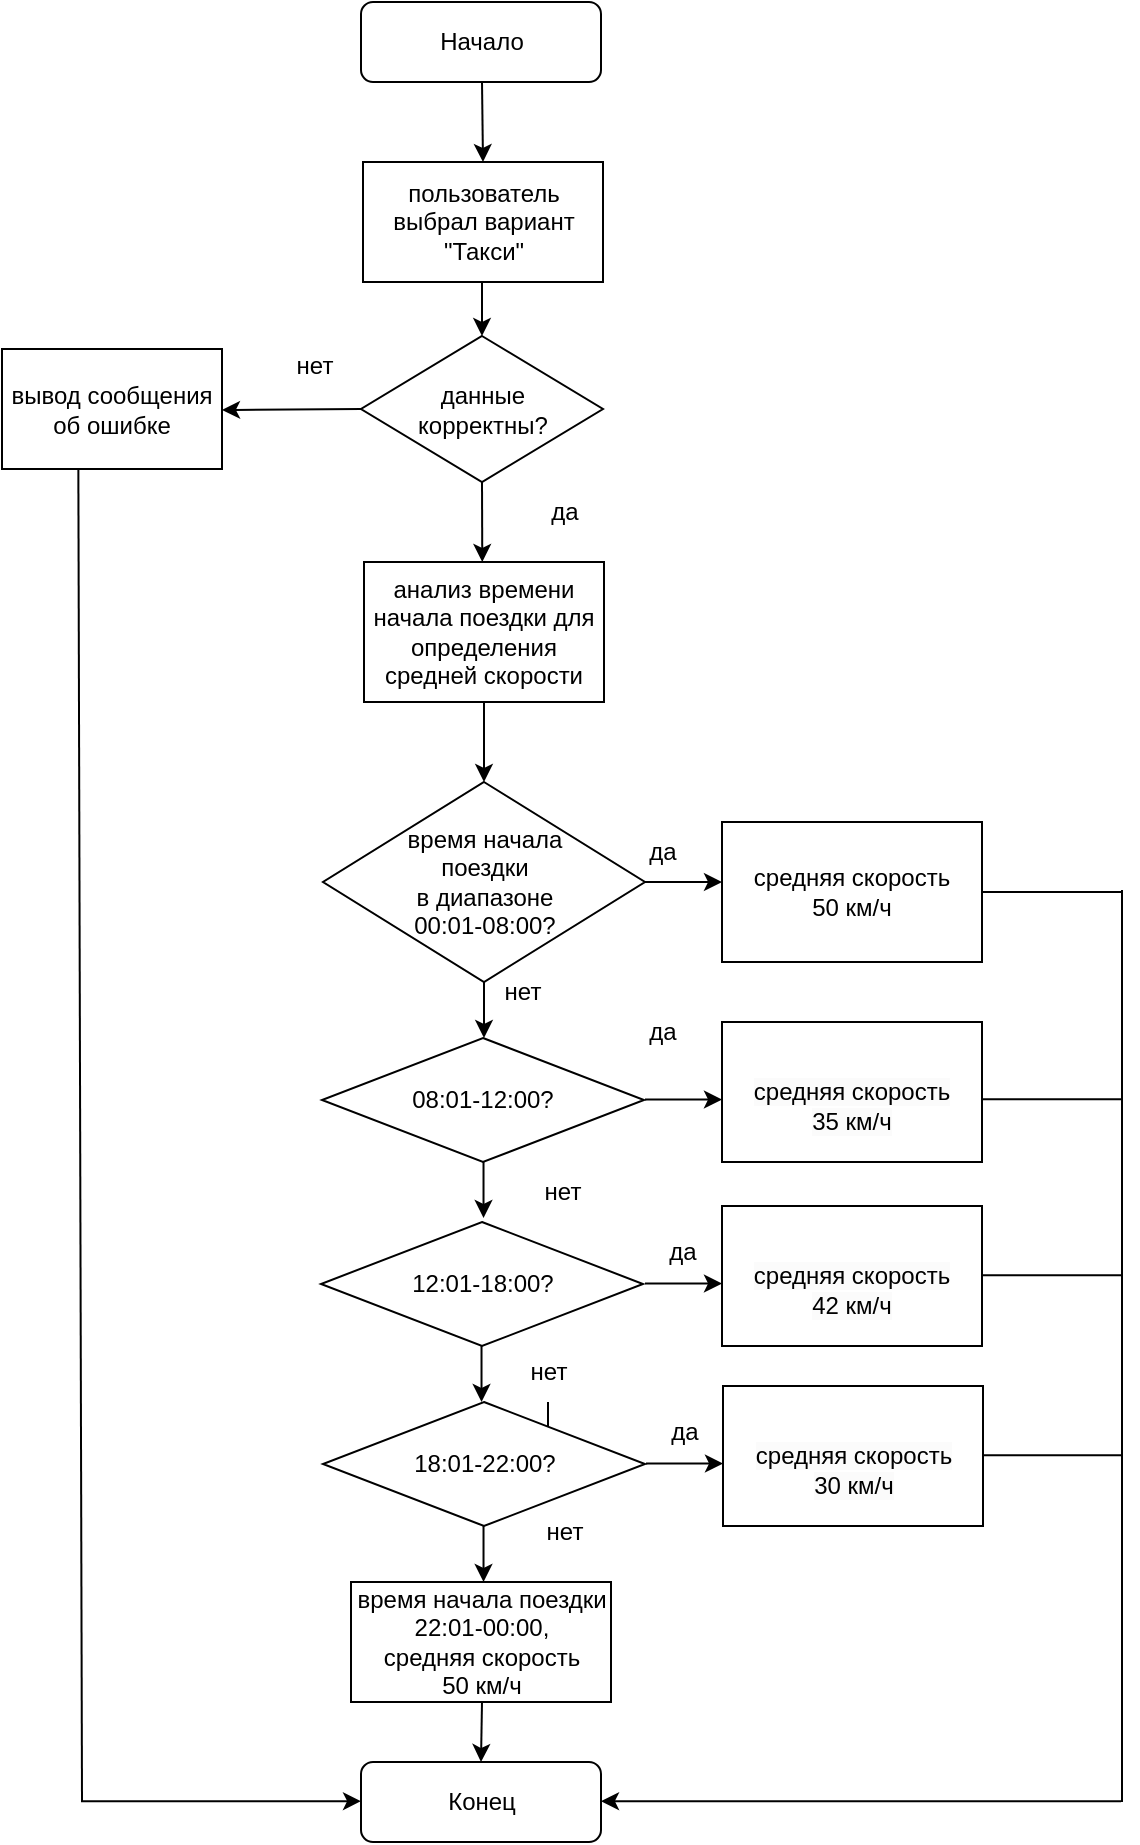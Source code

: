 <mxfile version="21.2.1" type="github" pages="2">
  <diagram id="C5RBs43oDa-KdzZeNtuy" name="выбор скорости">
    <mxGraphModel dx="1247" dy="692" grid="1" gridSize="10" guides="1" tooltips="1" connect="1" arrows="1" fold="1" page="1" pageScale="1" pageWidth="827" pageHeight="1169" math="0" shadow="0">
      <root>
        <mxCell id="WIyWlLk6GJQsqaUBKTNV-0" />
        <mxCell id="WIyWlLk6GJQsqaUBKTNV-1" parent="WIyWlLk6GJQsqaUBKTNV-0" />
        <mxCell id="m7vEDp3PDKTlhW1fVyWn-32" value="Начало" style="rounded=1;whiteSpace=wrap;html=1;" vertex="1" parent="WIyWlLk6GJQsqaUBKTNV-1">
          <mxGeometry x="299.5" y="60" width="120" height="40" as="geometry" />
        </mxCell>
        <mxCell id="m7vEDp3PDKTlhW1fVyWn-37" value="пользователь выбрал вариант &quot;Такси&quot;" style="rounded=0;whiteSpace=wrap;html=1;" vertex="1" parent="WIyWlLk6GJQsqaUBKTNV-1">
          <mxGeometry x="300.5" y="140" width="120" height="60" as="geometry" />
        </mxCell>
        <mxCell id="m7vEDp3PDKTlhW1fVyWn-38" value="данные &lt;br&gt;корректны?" style="rhombus;whiteSpace=wrap;html=1;" vertex="1" parent="WIyWlLk6GJQsqaUBKTNV-1">
          <mxGeometry x="299.5" y="227" width="121" height="73" as="geometry" />
        </mxCell>
        <mxCell id="m7vEDp3PDKTlhW1fVyWn-39" value="" style="endArrow=classic;html=1;rounded=0;exitX=0;exitY=0.5;exitDx=0;exitDy=0;" edge="1" parent="WIyWlLk6GJQsqaUBKTNV-1" source="m7vEDp3PDKTlhW1fVyWn-38">
          <mxGeometry width="50" height="50" relative="1" as="geometry">
            <mxPoint x="299" y="206" as="sourcePoint" />
            <mxPoint x="230" y="264" as="targetPoint" />
          </mxGeometry>
        </mxCell>
        <mxCell id="m7vEDp3PDKTlhW1fVyWn-40" value="нет" style="text;html=1;align=center;verticalAlign=middle;resizable=0;points=[];autosize=1;strokeColor=none;fillColor=none;" vertex="1" parent="WIyWlLk6GJQsqaUBKTNV-1">
          <mxGeometry x="256" y="227" width="40" height="30" as="geometry" />
        </mxCell>
        <mxCell id="m7vEDp3PDKTlhW1fVyWn-41" value="вывод сообщения об ошибке" style="rounded=0;whiteSpace=wrap;html=1;" vertex="1" parent="WIyWlLk6GJQsqaUBKTNV-1">
          <mxGeometry x="120" y="233.5" width="110" height="60" as="geometry" />
        </mxCell>
        <mxCell id="m7vEDp3PDKTlhW1fVyWn-46" value="время начала&lt;br&gt;поездки&lt;br&gt;в диапазоне&lt;br&gt;00:01-08:00?" style="rhombus;whiteSpace=wrap;html=1;" vertex="1" parent="WIyWlLk6GJQsqaUBKTNV-1">
          <mxGeometry x="280.5" y="450" width="161" height="100" as="geometry" />
        </mxCell>
        <mxCell id="m7vEDp3PDKTlhW1fVyWn-50" value="" style="endArrow=classic;html=1;rounded=0;exitX=0.5;exitY=1;exitDx=0;exitDy=0;" edge="1" parent="WIyWlLk6GJQsqaUBKTNV-1" source="m7vEDp3PDKTlhW1fVyWn-44">
          <mxGeometry width="410" height="273" relative="1" as="geometry">
            <mxPoint x="360.66" y="507" as="sourcePoint" />
            <mxPoint x="361" y="450" as="targetPoint" />
          </mxGeometry>
        </mxCell>
        <mxCell id="m7vEDp3PDKTlhW1fVyWn-44" value="анализ времени начала поездки для определения средней скорости" style="rounded=0;whiteSpace=wrap;html=1;" vertex="1" parent="WIyWlLk6GJQsqaUBKTNV-1">
          <mxGeometry x="301" y="340" width="120" height="70" as="geometry" />
        </mxCell>
        <mxCell id="m7vEDp3PDKTlhW1fVyWn-60" value="" style="endArrow=classic;html=1;rounded=0;" edge="1" parent="WIyWlLk6GJQsqaUBKTNV-1">
          <mxGeometry width="50" height="50" relative="1" as="geometry">
            <mxPoint x="441.5" y="500" as="sourcePoint" />
            <mxPoint x="480" y="500" as="targetPoint" />
          </mxGeometry>
        </mxCell>
        <mxCell id="m7vEDp3PDKTlhW1fVyWn-61" value="да" style="text;html=1;align=center;verticalAlign=middle;resizable=0;points=[];autosize=1;strokeColor=none;fillColor=none;" vertex="1" parent="WIyWlLk6GJQsqaUBKTNV-1">
          <mxGeometry x="430" y="470" width="40" height="30" as="geometry" />
        </mxCell>
        <mxCell id="m7vEDp3PDKTlhW1fVyWn-62" value="средняя скорость&lt;br&gt;50 км/ч" style="rounded=0;whiteSpace=wrap;html=1;" vertex="1" parent="WIyWlLk6GJQsqaUBKTNV-1">
          <mxGeometry x="480" y="470" width="130" height="70" as="geometry" />
        </mxCell>
        <mxCell id="m7vEDp3PDKTlhW1fVyWn-67" value="" style="endArrow=classic;html=1;rounded=0;exitX=0.5;exitY=1;exitDx=0;exitDy=0;" edge="1" parent="WIyWlLk6GJQsqaUBKTNV-1" source="m7vEDp3PDKTlhW1fVyWn-46">
          <mxGeometry width="50" height="50" relative="1" as="geometry">
            <mxPoint x="470" y="530" as="sourcePoint" />
            <mxPoint x="361" y="578" as="targetPoint" />
          </mxGeometry>
        </mxCell>
        <mxCell id="m7vEDp3PDKTlhW1fVyWn-69" value="нет" style="text;html=1;align=center;verticalAlign=middle;resizable=0;points=[];autosize=1;strokeColor=none;fillColor=none;" vertex="1" parent="WIyWlLk6GJQsqaUBKTNV-1">
          <mxGeometry x="360" y="540" width="40" height="30" as="geometry" />
        </mxCell>
        <mxCell id="m7vEDp3PDKTlhW1fVyWn-71" value="08:01-12:00?" style="rhombus;whiteSpace=wrap;html=1;" vertex="1" parent="WIyWlLk6GJQsqaUBKTNV-1">
          <mxGeometry x="280" y="578" width="161" height="62" as="geometry" />
        </mxCell>
        <mxCell id="m7vEDp3PDKTlhW1fVyWn-72" value="" style="endArrow=classic;html=1;rounded=0;" edge="1" parent="WIyWlLk6GJQsqaUBKTNV-1">
          <mxGeometry width="50" height="50" relative="1" as="geometry">
            <mxPoint x="441.5" y="608.76" as="sourcePoint" />
            <mxPoint x="480" y="608.76" as="targetPoint" />
          </mxGeometry>
        </mxCell>
        <mxCell id="m7vEDp3PDKTlhW1fVyWn-73" value="&lt;br&gt;&lt;span style=&quot;color: rgb(0, 0, 0); font-family: Helvetica; font-size: 12px; font-style: normal; font-variant-ligatures: normal; font-variant-caps: normal; font-weight: 400; letter-spacing: normal; orphans: 2; text-align: center; text-indent: 0px; text-transform: none; widows: 2; word-spacing: 0px; -webkit-text-stroke-width: 0px; background-color: rgb(251, 251, 251); text-decoration-thickness: initial; text-decoration-style: initial; text-decoration-color: initial; float: none; display: inline !important;&quot;&gt;средняя скорость&lt;br&gt;35 км/ч&lt;/span&gt;" style="rounded=0;whiteSpace=wrap;html=1;" vertex="1" parent="WIyWlLk6GJQsqaUBKTNV-1">
          <mxGeometry x="480" y="570" width="130" height="70" as="geometry" />
        </mxCell>
        <mxCell id="m7vEDp3PDKTlhW1fVyWn-74" value="да" style="text;html=1;align=center;verticalAlign=middle;resizable=0;points=[];autosize=1;strokeColor=none;fillColor=none;" vertex="1" parent="WIyWlLk6GJQsqaUBKTNV-1">
          <mxGeometry x="430" y="560" width="40" height="30" as="geometry" />
        </mxCell>
        <mxCell id="m7vEDp3PDKTlhW1fVyWn-75" value="" style="endArrow=classic;html=1;rounded=0;exitX=0.5;exitY=1;exitDx=0;exitDy=0;" edge="1" parent="WIyWlLk6GJQsqaUBKTNV-1">
          <mxGeometry width="50" height="50" relative="1" as="geometry">
            <mxPoint x="360.76" y="640" as="sourcePoint" />
            <mxPoint x="360.76" y="668" as="targetPoint" />
          </mxGeometry>
        </mxCell>
        <mxCell id="m7vEDp3PDKTlhW1fVyWn-76" value="нет" style="text;html=1;align=center;verticalAlign=middle;resizable=0;points=[];autosize=1;strokeColor=none;fillColor=none;" vertex="1" parent="WIyWlLk6GJQsqaUBKTNV-1">
          <mxGeometry x="380" y="640" width="40" height="30" as="geometry" />
        </mxCell>
        <mxCell id="m7vEDp3PDKTlhW1fVyWn-78" value="12:01-18:00?" style="rhombus;whiteSpace=wrap;html=1;" vertex="1" parent="WIyWlLk6GJQsqaUBKTNV-1">
          <mxGeometry x="279.5" y="670" width="161" height="62" as="geometry" />
        </mxCell>
        <mxCell id="m7vEDp3PDKTlhW1fVyWn-79" value="" style="endArrow=classic;html=1;rounded=0;" edge="1" parent="WIyWlLk6GJQsqaUBKTNV-1">
          <mxGeometry width="50" height="50" relative="1" as="geometry">
            <mxPoint x="441.5" y="700.76" as="sourcePoint" />
            <mxPoint x="480" y="700.76" as="targetPoint" />
          </mxGeometry>
        </mxCell>
        <mxCell id="m7vEDp3PDKTlhW1fVyWn-80" value="&lt;br&gt;&lt;span style=&quot;color: rgb(0, 0, 0); font-family: Helvetica; font-size: 12px; font-style: normal; font-variant-ligatures: normal; font-variant-caps: normal; font-weight: 400; letter-spacing: normal; orphans: 2; text-align: center; text-indent: 0px; text-transform: none; widows: 2; word-spacing: 0px; -webkit-text-stroke-width: 0px; background-color: rgb(251, 251, 251); text-decoration-thickness: initial; text-decoration-style: initial; text-decoration-color: initial; float: none; display: inline !important;&quot;&gt;средняя скорость&lt;br&gt;42 км/ч&lt;/span&gt;" style="rounded=0;whiteSpace=wrap;html=1;" vertex="1" parent="WIyWlLk6GJQsqaUBKTNV-1">
          <mxGeometry x="480" y="662" width="130" height="70" as="geometry" />
        </mxCell>
        <mxCell id="m7vEDp3PDKTlhW1fVyWn-81" value="" style="endArrow=classic;html=1;rounded=0;exitX=0.5;exitY=1;exitDx=0;exitDy=0;" edge="1" parent="WIyWlLk6GJQsqaUBKTNV-1">
          <mxGeometry width="50" height="50" relative="1" as="geometry">
            <mxPoint x="359.76" y="732" as="sourcePoint" />
            <mxPoint x="359.76" y="760" as="targetPoint" />
          </mxGeometry>
        </mxCell>
        <mxCell id="MwBAbuxJ3wHfdtHK_xG5-9" value="" style="edgeStyle=orthogonalEdgeStyle;rounded=0;orthogonalLoop=1;jettySize=auto;html=1;" edge="1" parent="WIyWlLk6GJQsqaUBKTNV-1" source="m7vEDp3PDKTlhW1fVyWn-83" target="MwBAbuxJ3wHfdtHK_xG5-2">
          <mxGeometry relative="1" as="geometry" />
        </mxCell>
        <mxCell id="m7vEDp3PDKTlhW1fVyWn-83" value="нет" style="text;html=1;align=center;verticalAlign=middle;resizable=0;points=[];autosize=1;strokeColor=none;fillColor=none;" vertex="1" parent="WIyWlLk6GJQsqaUBKTNV-1">
          <mxGeometry x="373" y="730" width="40" height="30" as="geometry" />
        </mxCell>
        <mxCell id="m7vEDp3PDKTlhW1fVyWn-84" value="да" style="text;html=1;align=center;verticalAlign=middle;resizable=0;points=[];autosize=1;strokeColor=none;fillColor=none;" vertex="1" parent="WIyWlLk6GJQsqaUBKTNV-1">
          <mxGeometry x="440" y="670" width="40" height="30" as="geometry" />
        </mxCell>
        <mxCell id="m7vEDp3PDKTlhW1fVyWn-86" value="время начала поездки 22:01-00:00,&lt;br&gt;средняя скорость&lt;br&gt;50 км/ч" style="rounded=0;whiteSpace=wrap;html=1;" vertex="1" parent="WIyWlLk6GJQsqaUBKTNV-1">
          <mxGeometry x="294.5" y="850" width="130" height="60" as="geometry" />
        </mxCell>
        <mxCell id="IKG39ML8uWGZI7m-kIaF-2" value="" style="endArrow=classic;html=1;rounded=0;entryX=0.5;entryY=0;entryDx=0;entryDy=0;" edge="1" parent="WIyWlLk6GJQsqaUBKTNV-1" target="m7vEDp3PDKTlhW1fVyWn-37">
          <mxGeometry width="50" height="50" relative="1" as="geometry">
            <mxPoint x="360" y="100" as="sourcePoint" />
            <mxPoint x="440" y="120" as="targetPoint" />
          </mxGeometry>
        </mxCell>
        <mxCell id="IKG39ML8uWGZI7m-kIaF-3" value="" style="endArrow=classic;html=1;rounded=0;" edge="1" parent="WIyWlLk6GJQsqaUBKTNV-1">
          <mxGeometry width="50" height="50" relative="1" as="geometry">
            <mxPoint x="360" y="200" as="sourcePoint" />
            <mxPoint x="360" y="227" as="targetPoint" />
          </mxGeometry>
        </mxCell>
        <mxCell id="IKG39ML8uWGZI7m-kIaF-4" value="" style="endArrow=classic;html=1;rounded=0;" edge="1" parent="WIyWlLk6GJQsqaUBKTNV-1">
          <mxGeometry width="50" height="50" relative="1" as="geometry">
            <mxPoint x="360" y="300" as="sourcePoint" />
            <mxPoint x="360.14" y="340" as="targetPoint" />
          </mxGeometry>
        </mxCell>
        <mxCell id="IKG39ML8uWGZI7m-kIaF-5" value="да" style="text;html=1;align=center;verticalAlign=middle;resizable=0;points=[];autosize=1;strokeColor=none;fillColor=none;" vertex="1" parent="WIyWlLk6GJQsqaUBKTNV-1">
          <mxGeometry x="381" y="300" width="40" height="30" as="geometry" />
        </mxCell>
        <mxCell id="m7vEDp3PDKTlhW1fVyWn-33" value="Конец" style="rounded=1;whiteSpace=wrap;html=1;" vertex="1" parent="WIyWlLk6GJQsqaUBKTNV-1">
          <mxGeometry x="299.5" y="940" width="120" height="40" as="geometry" />
        </mxCell>
        <mxCell id="CSSnN474RRj8DlI3OBkh-0" value="" style="endArrow=none;html=1;rounded=0;exitX=1;exitY=0.5;exitDx=0;exitDy=0;" edge="1" parent="WIyWlLk6GJQsqaUBKTNV-1">
          <mxGeometry width="50" height="50" relative="1" as="geometry">
            <mxPoint x="610" y="505" as="sourcePoint" />
            <mxPoint x="680" y="505" as="targetPoint" />
          </mxGeometry>
        </mxCell>
        <mxCell id="CSSnN474RRj8DlI3OBkh-1" value="" style="endArrow=none;html=1;rounded=0;exitX=1;exitY=0.5;exitDx=0;exitDy=0;" edge="1" parent="WIyWlLk6GJQsqaUBKTNV-1">
          <mxGeometry width="50" height="50" relative="1" as="geometry">
            <mxPoint x="610" y="608.66" as="sourcePoint" />
            <mxPoint x="680" y="608.66" as="targetPoint" />
          </mxGeometry>
        </mxCell>
        <mxCell id="CSSnN474RRj8DlI3OBkh-2" value="" style="endArrow=none;html=1;rounded=0;exitX=1;exitY=0.5;exitDx=0;exitDy=0;" edge="1" parent="WIyWlLk6GJQsqaUBKTNV-1">
          <mxGeometry width="50" height="50" relative="1" as="geometry">
            <mxPoint x="610" y="696.66" as="sourcePoint" />
            <mxPoint x="680" y="696.66" as="targetPoint" />
          </mxGeometry>
        </mxCell>
        <mxCell id="CSSnN474RRj8DlI3OBkh-3" value="" style="endArrow=none;html=1;rounded=0;" edge="1" parent="WIyWlLk6GJQsqaUBKTNV-1">
          <mxGeometry width="50" height="50" relative="1" as="geometry">
            <mxPoint x="680" y="960" as="sourcePoint" />
            <mxPoint x="680" y="504" as="targetPoint" />
          </mxGeometry>
        </mxCell>
        <mxCell id="CSSnN474RRj8DlI3OBkh-4" value="" style="endArrow=classic;html=1;rounded=0;" edge="1" parent="WIyWlLk6GJQsqaUBKTNV-1">
          <mxGeometry width="50" height="50" relative="1" as="geometry">
            <mxPoint x="679.5" y="959.57" as="sourcePoint" />
            <mxPoint x="419.5" y="959.57" as="targetPoint" />
          </mxGeometry>
        </mxCell>
        <mxCell id="CSSnN474RRj8DlI3OBkh-5" value="" style="endArrow=none;html=1;rounded=0;entryX=0.347;entryY=0.991;entryDx=0;entryDy=0;entryPerimeter=0;" edge="1" parent="WIyWlLk6GJQsqaUBKTNV-1" target="m7vEDp3PDKTlhW1fVyWn-41">
          <mxGeometry width="50" height="50" relative="1" as="geometry">
            <mxPoint x="160" y="960" as="sourcePoint" />
            <mxPoint x="160" y="233" as="targetPoint" />
          </mxGeometry>
        </mxCell>
        <mxCell id="CSSnN474RRj8DlI3OBkh-6" value="" style="endArrow=classic;html=1;rounded=0;" edge="1" parent="WIyWlLk6GJQsqaUBKTNV-1">
          <mxGeometry width="50" height="50" relative="1" as="geometry">
            <mxPoint x="159.5" y="959.57" as="sourcePoint" />
            <mxPoint x="299.5" y="959.57" as="targetPoint" />
          </mxGeometry>
        </mxCell>
        <mxCell id="MwBAbuxJ3wHfdtHK_xG5-2" value="18:01-22:00?" style="rhombus;whiteSpace=wrap;html=1;" vertex="1" parent="WIyWlLk6GJQsqaUBKTNV-1">
          <mxGeometry x="280.5" y="760" width="161" height="62" as="geometry" />
        </mxCell>
        <mxCell id="MwBAbuxJ3wHfdtHK_xG5-3" value="" style="endArrow=classic;html=1;rounded=0;exitX=0.5;exitY=1;exitDx=0;exitDy=0;" edge="1" parent="WIyWlLk6GJQsqaUBKTNV-1">
          <mxGeometry width="50" height="50" relative="1" as="geometry">
            <mxPoint x="360.76" y="822" as="sourcePoint" />
            <mxPoint x="360.76" y="850" as="targetPoint" />
          </mxGeometry>
        </mxCell>
        <mxCell id="MwBAbuxJ3wHfdtHK_xG5-4" value="нет" style="text;html=1;align=center;verticalAlign=middle;resizable=0;points=[];autosize=1;strokeColor=none;fillColor=none;" vertex="1" parent="WIyWlLk6GJQsqaUBKTNV-1">
          <mxGeometry x="381" y="810" width="40" height="30" as="geometry" />
        </mxCell>
        <mxCell id="MwBAbuxJ3wHfdtHK_xG5-5" value="" style="endArrow=classic;html=1;rounded=0;" edge="1" parent="WIyWlLk6GJQsqaUBKTNV-1">
          <mxGeometry width="50" height="50" relative="1" as="geometry">
            <mxPoint x="442" y="790.76" as="sourcePoint" />
            <mxPoint x="480.5" y="790.76" as="targetPoint" />
          </mxGeometry>
        </mxCell>
        <mxCell id="MwBAbuxJ3wHfdtHK_xG5-6" value="&lt;br&gt;&lt;span style=&quot;color: rgb(0, 0, 0); font-family: Helvetica; font-size: 12px; font-style: normal; font-variant-ligatures: normal; font-variant-caps: normal; font-weight: 400; letter-spacing: normal; orphans: 2; text-align: center; text-indent: 0px; text-transform: none; widows: 2; word-spacing: 0px; -webkit-text-stroke-width: 0px; background-color: rgb(251, 251, 251); text-decoration-thickness: initial; text-decoration-style: initial; text-decoration-color: initial; float: none; display: inline !important;&quot;&gt;средняя скорость&lt;br&gt;30 км/ч&lt;/span&gt;" style="rounded=0;whiteSpace=wrap;html=1;" vertex="1" parent="WIyWlLk6GJQsqaUBKTNV-1">
          <mxGeometry x="480.5" y="752" width="130" height="70" as="geometry" />
        </mxCell>
        <mxCell id="MwBAbuxJ3wHfdtHK_xG5-7" value="да" style="text;html=1;align=center;verticalAlign=middle;resizable=0;points=[];autosize=1;strokeColor=none;fillColor=none;" vertex="1" parent="WIyWlLk6GJQsqaUBKTNV-1">
          <mxGeometry x="440.5" y="760" width="40" height="30" as="geometry" />
        </mxCell>
        <mxCell id="MwBAbuxJ3wHfdtHK_xG5-8" value="" style="endArrow=none;html=1;rounded=0;exitX=1;exitY=0.5;exitDx=0;exitDy=0;" edge="1" parent="WIyWlLk6GJQsqaUBKTNV-1">
          <mxGeometry width="50" height="50" relative="1" as="geometry">
            <mxPoint x="610.5" y="786.66" as="sourcePoint" />
            <mxPoint x="680.5" y="786.66" as="targetPoint" />
          </mxGeometry>
        </mxCell>
        <mxCell id="MwBAbuxJ3wHfdtHK_xG5-10" value="" style="endArrow=classic;html=1;rounded=0;entryX=0.5;entryY=0;entryDx=0;entryDy=0;" edge="1" parent="WIyWlLk6GJQsqaUBKTNV-1" target="m7vEDp3PDKTlhW1fVyWn-33">
          <mxGeometry width="50" height="50" relative="1" as="geometry">
            <mxPoint x="360" y="910" as="sourcePoint" />
            <mxPoint x="370.76" y="860" as="targetPoint" />
          </mxGeometry>
        </mxCell>
      </root>
    </mxGraphModel>
  </diagram>
  <diagram name="со стоимостью" id="iNjWb5DcBznVIpPfjn6B">
    <mxGraphModel dx="925" dy="514" grid="1" gridSize="10" guides="1" tooltips="1" connect="1" arrows="1" fold="1" page="1" pageScale="1" pageWidth="827" pageHeight="1169" math="0" shadow="0">
      <root>
        <mxCell id="S9OhtnVTu_zhAQSk6_er-0" />
        <mxCell id="S9OhtnVTu_zhAQSk6_er-1" parent="S9OhtnVTu_zhAQSk6_er-0" />
        <mxCell id="S9OhtnVTu_zhAQSk6_er-2" value="Начало" style="rounded=1;whiteSpace=wrap;html=1;" vertex="1" parent="S9OhtnVTu_zhAQSk6_er-1">
          <mxGeometry x="300" y="10" width="120" height="40" as="geometry" />
        </mxCell>
        <mxCell id="S9OhtnVTu_zhAQSk6_er-3" value="Конец" style="rounded=1;whiteSpace=wrap;html=1;" vertex="1" parent="S9OhtnVTu_zhAQSk6_er-1">
          <mxGeometry x="293" y="1050" width="120" height="40" as="geometry" />
        </mxCell>
        <mxCell id="S9OhtnVTu_zhAQSk6_er-7" value="пользователь выбрал вариант &quot;Такси&quot;" style="rounded=0;whiteSpace=wrap;html=1;" vertex="1" parent="S9OhtnVTu_zhAQSk6_er-1">
          <mxGeometry x="300" y="80" width="120" height="60" as="geometry" />
        </mxCell>
        <mxCell id="S9OhtnVTu_zhAQSk6_er-8" value="данные &lt;br&gt;корректны?" style="rhombus;whiteSpace=wrap;html=1;" vertex="1" parent="S9OhtnVTu_zhAQSk6_er-1">
          <mxGeometry x="299" y="163" width="121" height="80" as="geometry" />
        </mxCell>
        <mxCell id="S9OhtnVTu_zhAQSk6_er-9" value="" style="endArrow=classic;html=1;rounded=0;exitX=0;exitY=0.5;exitDx=0;exitDy=0;entryX=1;entryY=0.5;entryDx=0;entryDy=0;" edge="1" parent="S9OhtnVTu_zhAQSk6_er-1" source="S9OhtnVTu_zhAQSk6_er-8" target="S9OhtnVTu_zhAQSk6_er-11">
          <mxGeometry width="50" height="50" relative="1" as="geometry">
            <mxPoint x="180" y="280" as="sourcePoint" />
            <mxPoint x="220" y="220" as="targetPoint" />
          </mxGeometry>
        </mxCell>
        <mxCell id="S9OhtnVTu_zhAQSk6_er-10" value="нет" style="text;html=1;align=center;verticalAlign=middle;resizable=0;points=[];autosize=1;strokeColor=none;fillColor=none;" vertex="1" parent="S9OhtnVTu_zhAQSk6_er-1">
          <mxGeometry x="240" y="173" width="40" height="30" as="geometry" />
        </mxCell>
        <mxCell id="S9OhtnVTu_zhAQSk6_er-11" value="вывод сообщения об ошибке" style="rounded=0;whiteSpace=wrap;html=1;" vertex="1" parent="S9OhtnVTu_zhAQSk6_er-1">
          <mxGeometry x="120" y="173" width="110" height="60" as="geometry" />
        </mxCell>
        <mxCell id="S9OhtnVTu_zhAQSk6_er-12" value="поездка начинается &lt;br&gt;в диапазоне&lt;br&gt;00:01-08:00?" style="rhombus;whiteSpace=wrap;html=1;" vertex="1" parent="S9OhtnVTu_zhAQSk6_er-1">
          <mxGeometry x="280.5" y="450" width="161" height="100" as="geometry" />
        </mxCell>
        <mxCell id="S9OhtnVTu_zhAQSk6_er-13" value="" style="endArrow=classic;html=1;rounded=0;exitX=0.5;exitY=1;exitDx=0;exitDy=0;" edge="1" parent="S9OhtnVTu_zhAQSk6_er-1" source="S9OhtnVTu_zhAQSk6_er-18">
          <mxGeometry width="410" height="273" relative="1" as="geometry">
            <mxPoint x="360.66" y="507" as="sourcePoint" />
            <mxPoint x="361" y="450" as="targetPoint" />
          </mxGeometry>
        </mxCell>
        <mxCell id="S9OhtnVTu_zhAQSk6_er-14" value="система рассчитывает длину маршрута в х км" style="rounded=0;whiteSpace=wrap;html=1;" vertex="1" parent="S9OhtnVTu_zhAQSk6_er-1">
          <mxGeometry x="301" y="270" width="120" height="60" as="geometry" />
        </mxCell>
        <mxCell id="S9OhtnVTu_zhAQSk6_er-15" value="" style="endArrow=classic;html=1;rounded=0;entryX=0.484;entryY=-0.015;entryDx=0;entryDy=0;entryPerimeter=0;" edge="1" parent="S9OhtnVTu_zhAQSk6_er-1" target="S9OhtnVTu_zhAQSk6_er-14">
          <mxGeometry width="410" height="273" relative="1" as="geometry">
            <mxPoint x="359.4" y="243" as="sourcePoint" />
            <mxPoint x="359.4" y="263" as="targetPoint" />
            <Array as="points">
              <mxPoint x="360" y="270" />
            </Array>
          </mxGeometry>
        </mxCell>
        <mxCell id="S9OhtnVTu_zhAQSk6_er-16" value="да" style="text;html=1;align=center;verticalAlign=middle;resizable=0;points=[];autosize=1;strokeColor=none;fillColor=none;" vertex="1" parent="S9OhtnVTu_zhAQSk6_er-15">
          <mxGeometry x="360" y="240" width="40" height="30" as="geometry" />
        </mxCell>
        <mxCell id="S9OhtnVTu_zhAQSk6_er-18" value="анализ времени начала поездки для определения средней скорости" style="rounded=0;whiteSpace=wrap;html=1;" vertex="1" parent="S9OhtnVTu_zhAQSk6_er-1">
          <mxGeometry x="301" y="360" width="120" height="70" as="geometry" />
        </mxCell>
        <mxCell id="S9OhtnVTu_zhAQSk6_er-19" value="" style="endArrow=classic;html=1;rounded=0;" edge="1" parent="S9OhtnVTu_zhAQSk6_er-1">
          <mxGeometry width="50" height="50" relative="1" as="geometry">
            <mxPoint x="441.5" y="500" as="sourcePoint" />
            <mxPoint x="480" y="500" as="targetPoint" />
          </mxGeometry>
        </mxCell>
        <mxCell id="S9OhtnVTu_zhAQSk6_er-20" value="да" style="text;html=1;align=center;verticalAlign=middle;resizable=0;points=[];autosize=1;strokeColor=none;fillColor=none;" vertex="1" parent="S9OhtnVTu_zhAQSk6_er-1">
          <mxGeometry x="430" y="470" width="40" height="30" as="geometry" />
        </mxCell>
        <mxCell id="S9OhtnVTu_zhAQSk6_er-21" value="система рассчитывает время поездки по формуле&lt;br&gt;T(duration) = (х/50)*60" style="rounded=0;whiteSpace=wrap;html=1;" vertex="1" parent="S9OhtnVTu_zhAQSk6_er-1">
          <mxGeometry x="480" y="470" width="130" height="70" as="geometry" />
        </mxCell>
        <mxCell id="S9OhtnVTu_zhAQSk6_er-22" value="" style="endArrow=classic;html=1;rounded=0;exitX=0.5;exitY=1;exitDx=0;exitDy=0;" edge="1" parent="S9OhtnVTu_zhAQSk6_er-1" source="S9OhtnVTu_zhAQSk6_er-12">
          <mxGeometry width="50" height="50" relative="1" as="geometry">
            <mxPoint x="470" y="530" as="sourcePoint" />
            <mxPoint x="361" y="578" as="targetPoint" />
          </mxGeometry>
        </mxCell>
        <mxCell id="S9OhtnVTu_zhAQSk6_er-23" value="нет" style="text;html=1;align=center;verticalAlign=middle;resizable=0;points=[];autosize=1;strokeColor=none;fillColor=none;" vertex="1" parent="S9OhtnVTu_zhAQSk6_er-1">
          <mxGeometry x="360" y="540" width="40" height="30" as="geometry" />
        </mxCell>
        <mxCell id="S9OhtnVTu_zhAQSk6_er-24" value="08:01-12:00?" style="rhombus;whiteSpace=wrap;html=1;" vertex="1" parent="S9OhtnVTu_zhAQSk6_er-1">
          <mxGeometry x="280" y="578" width="161" height="62" as="geometry" />
        </mxCell>
        <mxCell id="S9OhtnVTu_zhAQSk6_er-25" value="" style="endArrow=classic;html=1;rounded=0;" edge="1" parent="S9OhtnVTu_zhAQSk6_er-1">
          <mxGeometry width="50" height="50" relative="1" as="geometry">
            <mxPoint x="441.5" y="608.76" as="sourcePoint" />
            <mxPoint x="480" y="608.76" as="targetPoint" />
          </mxGeometry>
        </mxCell>
        <mxCell id="S9OhtnVTu_zhAQSk6_er-26" value="система рассчитывает время поездки по формуле&lt;br&gt;T(duration) = (х/35)*60" style="rounded=0;whiteSpace=wrap;html=1;" vertex="1" parent="S9OhtnVTu_zhAQSk6_er-1">
          <mxGeometry x="480" y="570" width="130" height="70" as="geometry" />
        </mxCell>
        <mxCell id="S9OhtnVTu_zhAQSk6_er-27" value="да" style="text;html=1;align=center;verticalAlign=middle;resizable=0;points=[];autosize=1;strokeColor=none;fillColor=none;" vertex="1" parent="S9OhtnVTu_zhAQSk6_er-1">
          <mxGeometry x="430" y="560" width="40" height="30" as="geometry" />
        </mxCell>
        <mxCell id="S9OhtnVTu_zhAQSk6_er-28" value="" style="endArrow=classic;html=1;rounded=0;exitX=0.5;exitY=1;exitDx=0;exitDy=0;" edge="1" parent="S9OhtnVTu_zhAQSk6_er-1">
          <mxGeometry width="50" height="50" relative="1" as="geometry">
            <mxPoint x="360.76" y="640" as="sourcePoint" />
            <mxPoint x="360.76" y="668" as="targetPoint" />
          </mxGeometry>
        </mxCell>
        <mxCell id="S9OhtnVTu_zhAQSk6_er-29" value="нет" style="text;html=1;align=center;verticalAlign=middle;resizable=0;points=[];autosize=1;strokeColor=none;fillColor=none;" vertex="1" parent="S9OhtnVTu_zhAQSk6_er-1">
          <mxGeometry x="380" y="640" width="40" height="30" as="geometry" />
        </mxCell>
        <mxCell id="S9OhtnVTu_zhAQSk6_er-30" value="12:01-18:00?" style="rhombus;whiteSpace=wrap;html=1;" vertex="1" parent="S9OhtnVTu_zhAQSk6_er-1">
          <mxGeometry x="279.5" y="670" width="161" height="62" as="geometry" />
        </mxCell>
        <mxCell id="S9OhtnVTu_zhAQSk6_er-31" value="" style="endArrow=classic;html=1;rounded=0;" edge="1" parent="S9OhtnVTu_zhAQSk6_er-1">
          <mxGeometry width="50" height="50" relative="1" as="geometry">
            <mxPoint x="441.5" y="700.76" as="sourcePoint" />
            <mxPoint x="480" y="700.76" as="targetPoint" />
          </mxGeometry>
        </mxCell>
        <mxCell id="S9OhtnVTu_zhAQSk6_er-32" value="система рассчитывает время поездки по формуле&lt;br&gt;T(duration) = (х/42)*60" style="rounded=0;whiteSpace=wrap;html=1;" vertex="1" parent="S9OhtnVTu_zhAQSk6_er-1">
          <mxGeometry x="480" y="662" width="130" height="70" as="geometry" />
        </mxCell>
        <mxCell id="S9OhtnVTu_zhAQSk6_er-33" value="" style="endArrow=classic;html=1;rounded=0;exitX=0.5;exitY=1;exitDx=0;exitDy=0;" edge="1" parent="S9OhtnVTu_zhAQSk6_er-1">
          <mxGeometry width="50" height="50" relative="1" as="geometry">
            <mxPoint x="359.76" y="732" as="sourcePoint" />
            <mxPoint x="359.76" y="760" as="targetPoint" />
          </mxGeometry>
        </mxCell>
        <mxCell id="-xzq4lpS988OvThVAsRn-9" value="" style="edgeStyle=orthogonalEdgeStyle;rounded=0;orthogonalLoop=1;jettySize=auto;html=1;" edge="1" parent="S9OhtnVTu_zhAQSk6_er-1" source="S9OhtnVTu_zhAQSk6_er-34" target="-xzq4lpS988OvThVAsRn-3">
          <mxGeometry relative="1" as="geometry" />
        </mxCell>
        <mxCell id="-xzq4lpS988OvThVAsRn-10" value="" style="edgeStyle=orthogonalEdgeStyle;rounded=0;orthogonalLoop=1;jettySize=auto;html=1;" edge="1" parent="S9OhtnVTu_zhAQSk6_er-1" source="S9OhtnVTu_zhAQSk6_er-34" target="-xzq4lpS988OvThVAsRn-3">
          <mxGeometry relative="1" as="geometry" />
        </mxCell>
        <mxCell id="S9OhtnVTu_zhAQSk6_er-34" value="нет" style="text;html=1;align=center;verticalAlign=middle;resizable=0;points=[];autosize=1;strokeColor=none;fillColor=none;" vertex="1" parent="S9OhtnVTu_zhAQSk6_er-1">
          <mxGeometry x="373" y="730" width="40" height="30" as="geometry" />
        </mxCell>
        <mxCell id="S9OhtnVTu_zhAQSk6_er-35" value="да" style="text;html=1;align=center;verticalAlign=middle;resizable=0;points=[];autosize=1;strokeColor=none;fillColor=none;" vertex="1" parent="S9OhtnVTu_zhAQSk6_er-1">
          <mxGeometry x="440" y="670" width="40" height="30" as="geometry" />
        </mxCell>
        <mxCell id="S9OhtnVTu_zhAQSk6_er-38" value="" style="endArrow=classic;html=1;rounded=0;exitX=0.5;exitY=1;exitDx=0;exitDy=0;" edge="1" parent="S9OhtnVTu_zhAQSk6_er-1">
          <mxGeometry width="50" height="50" relative="1" as="geometry">
            <mxPoint x="360.68" y="920" as="sourcePoint" />
            <mxPoint x="360.68" y="948" as="targetPoint" />
          </mxGeometry>
        </mxCell>
        <mxCell id="pIR1MTkr4aX7EY5vmdAG-1" value="" style="endArrow=none;html=1;rounded=0;exitX=1;exitY=0.5;exitDx=0;exitDy=0;" edge="1" parent="S9OhtnVTu_zhAQSk6_er-1" source="S9OhtnVTu_zhAQSk6_er-21">
          <mxGeometry width="50" height="50" relative="1" as="geometry">
            <mxPoint x="600" y="730" as="sourcePoint" />
            <mxPoint x="680" y="505" as="targetPoint" />
          </mxGeometry>
        </mxCell>
        <mxCell id="pIR1MTkr4aX7EY5vmdAG-2" value="" style="endArrow=none;html=1;rounded=0;exitX=1;exitY=0.5;exitDx=0;exitDy=0;" edge="1" parent="S9OhtnVTu_zhAQSk6_er-1">
          <mxGeometry width="50" height="50" relative="1" as="geometry">
            <mxPoint x="610" y="608.66" as="sourcePoint" />
            <mxPoint x="680" y="608.66" as="targetPoint" />
          </mxGeometry>
        </mxCell>
        <mxCell id="pIR1MTkr4aX7EY5vmdAG-3" value="" style="endArrow=none;html=1;rounded=0;exitX=1;exitY=0.5;exitDx=0;exitDy=0;" edge="1" parent="S9OhtnVTu_zhAQSk6_er-1">
          <mxGeometry width="50" height="50" relative="1" as="geometry">
            <mxPoint x="610" y="696.66" as="sourcePoint" />
            <mxPoint x="680" y="696.66" as="targetPoint" />
          </mxGeometry>
        </mxCell>
        <mxCell id="pIR1MTkr4aX7EY5vmdAG-4" value="" style="endArrow=none;html=1;rounded=0;" edge="1" parent="S9OhtnVTu_zhAQSk6_er-1">
          <mxGeometry width="50" height="50" relative="1" as="geometry">
            <mxPoint x="680" y="990" as="sourcePoint" />
            <mxPoint x="680" y="504" as="targetPoint" />
          </mxGeometry>
        </mxCell>
        <mxCell id="pIR1MTkr4aX7EY5vmdAG-5" value="" style="endArrow=classic;html=1;rounded=0;entryX=0.998;entryY=0.282;entryDx=0;entryDy=0;entryPerimeter=0;" edge="1" parent="S9OhtnVTu_zhAQSk6_er-1">
          <mxGeometry width="50" height="50" relative="1" as="geometry">
            <mxPoint x="680" y="990" as="sourcePoint" />
            <mxPoint x="421" y="991.74" as="targetPoint" />
          </mxGeometry>
        </mxCell>
        <mxCell id="pIR1MTkr4aX7EY5vmdAG-6" value="" style="endArrow=none;html=1;rounded=0;" edge="1" parent="S9OhtnVTu_zhAQSk6_er-1">
          <mxGeometry width="50" height="50" relative="1" as="geometry">
            <mxPoint x="160" y="990" as="sourcePoint" />
            <mxPoint x="160" y="233" as="targetPoint" />
          </mxGeometry>
        </mxCell>
        <mxCell id="pIR1MTkr4aX7EY5vmdAG-7" value="" style="endArrow=classic;html=1;rounded=0;" edge="1" parent="S9OhtnVTu_zhAQSk6_er-1">
          <mxGeometry width="50" height="50" relative="1" as="geometry">
            <mxPoint x="161" y="990" as="sourcePoint" />
            <mxPoint x="291" y="990" as="targetPoint" />
          </mxGeometry>
        </mxCell>
        <mxCell id="pIR1MTkr4aX7EY5vmdAG-8" value="" style="endArrow=classic;html=1;rounded=0;exitX=0.5;exitY=1;exitDx=0;exitDy=0;" edge="1" parent="S9OhtnVTu_zhAQSk6_er-1">
          <mxGeometry width="50" height="50" relative="1" as="geometry">
            <mxPoint x="354.18" y="1020" as="sourcePoint" />
            <mxPoint x="354.18" y="1048" as="targetPoint" />
          </mxGeometry>
        </mxCell>
        <mxCell id="pIR1MTkr4aX7EY5vmdAG-9" value="" style="endArrow=classic;html=1;rounded=0;" edge="1" parent="S9OhtnVTu_zhAQSk6_er-1">
          <mxGeometry width="50" height="50" relative="1" as="geometry">
            <mxPoint x="360" y="330" as="sourcePoint" />
            <mxPoint x="360" y="360" as="targetPoint" />
          </mxGeometry>
        </mxCell>
        <mxCell id="pIR1MTkr4aX7EY5vmdAG-13" value="" style="endArrow=classic;html=1;rounded=0;exitX=0.5;exitY=1;exitDx=0;exitDy=0;entryX=0.5;entryY=0;entryDx=0;entryDy=0;" edge="1" parent="S9OhtnVTu_zhAQSk6_er-1" source="S9OhtnVTu_zhAQSk6_er-2" target="S9OhtnVTu_zhAQSk6_er-7">
          <mxGeometry width="50" height="50" relative="1" as="geometry">
            <mxPoint x="340" y="100" as="sourcePoint" />
            <mxPoint x="390" y="50" as="targetPoint" />
          </mxGeometry>
        </mxCell>
        <mxCell id="pIR1MTkr4aX7EY5vmdAG-14" value="" style="endArrow=classic;html=1;rounded=0;exitX=0.5;exitY=1;exitDx=0;exitDy=0;entryX=0.5;entryY=0;entryDx=0;entryDy=0;" edge="1" parent="S9OhtnVTu_zhAQSk6_er-1" target="S9OhtnVTu_zhAQSk6_er-8">
          <mxGeometry width="50" height="50" relative="1" as="geometry">
            <mxPoint x="359.92" y="140" as="sourcePoint" />
            <mxPoint x="359.08" y="160" as="targetPoint" />
          </mxGeometry>
        </mxCell>
        <mxCell id="-xzq4lpS988OvThVAsRn-0" value="время начала поездки 22:01-00:00, система рассчитывает время поездки по формуле&lt;br&gt;T(duration) = (х/50)*60" style="rounded=0;whiteSpace=wrap;html=1;" vertex="1" parent="S9OhtnVTu_zhAQSk6_er-1">
          <mxGeometry x="294.5" y="850" width="130" height="70" as="geometry" />
        </mxCell>
        <mxCell id="-xzq4lpS988OvThVAsRn-1" value="система рассчитывает стоимость поездки в рублях по формуле Ц=T(duration)*11" style="rounded=0;whiteSpace=wrap;html=1;" vertex="1" parent="S9OhtnVTu_zhAQSk6_er-1">
          <mxGeometry x="291" y="950" width="130" height="70" as="geometry" />
        </mxCell>
        <mxCell id="-xzq4lpS988OvThVAsRn-3" value="18:01-22:00?" style="rhombus;whiteSpace=wrap;html=1;" vertex="1" parent="S9OhtnVTu_zhAQSk6_er-1">
          <mxGeometry x="280.5" y="760" width="161" height="62" as="geometry" />
        </mxCell>
        <mxCell id="-xzq4lpS988OvThVAsRn-4" value="" style="endArrow=classic;html=1;rounded=0;" edge="1" parent="S9OhtnVTu_zhAQSk6_er-1">
          <mxGeometry width="50" height="50" relative="1" as="geometry">
            <mxPoint x="442" y="790.76" as="sourcePoint" />
            <mxPoint x="480.5" y="790.76" as="targetPoint" />
          </mxGeometry>
        </mxCell>
        <mxCell id="-xzq4lpS988OvThVAsRn-5" value="система рассчитывает время поездки по формуле&lt;br&gt;T(duration) = (х/30)*60" style="rounded=0;whiteSpace=wrap;html=1;" vertex="1" parent="S9OhtnVTu_zhAQSk6_er-1">
          <mxGeometry x="480.5" y="752" width="130" height="70" as="geometry" />
        </mxCell>
        <mxCell id="-xzq4lpS988OvThVAsRn-6" value="да" style="text;html=1;align=center;verticalAlign=middle;resizable=0;points=[];autosize=1;strokeColor=none;fillColor=none;" vertex="1" parent="S9OhtnVTu_zhAQSk6_er-1">
          <mxGeometry x="440.5" y="760" width="40" height="30" as="geometry" />
        </mxCell>
        <mxCell id="-xzq4lpS988OvThVAsRn-7" value="" style="endArrow=none;html=1;rounded=0;exitX=1;exitY=0.5;exitDx=0;exitDy=0;" edge="1" parent="S9OhtnVTu_zhAQSk6_er-1">
          <mxGeometry width="50" height="50" relative="1" as="geometry">
            <mxPoint x="610.5" y="786.66" as="sourcePoint" />
            <mxPoint x="680.5" y="786.66" as="targetPoint" />
          </mxGeometry>
        </mxCell>
        <mxCell id="-xzq4lpS988OvThVAsRn-11" value="" style="endArrow=classic;html=1;rounded=0;exitX=0.5;exitY=1;exitDx=0;exitDy=0;" edge="1" parent="S9OhtnVTu_zhAQSk6_er-1">
          <mxGeometry width="50" height="50" relative="1" as="geometry">
            <mxPoint x="360.68" y="822" as="sourcePoint" />
            <mxPoint x="360.68" y="850" as="targetPoint" />
          </mxGeometry>
        </mxCell>
      </root>
    </mxGraphModel>
  </diagram>
</mxfile>
